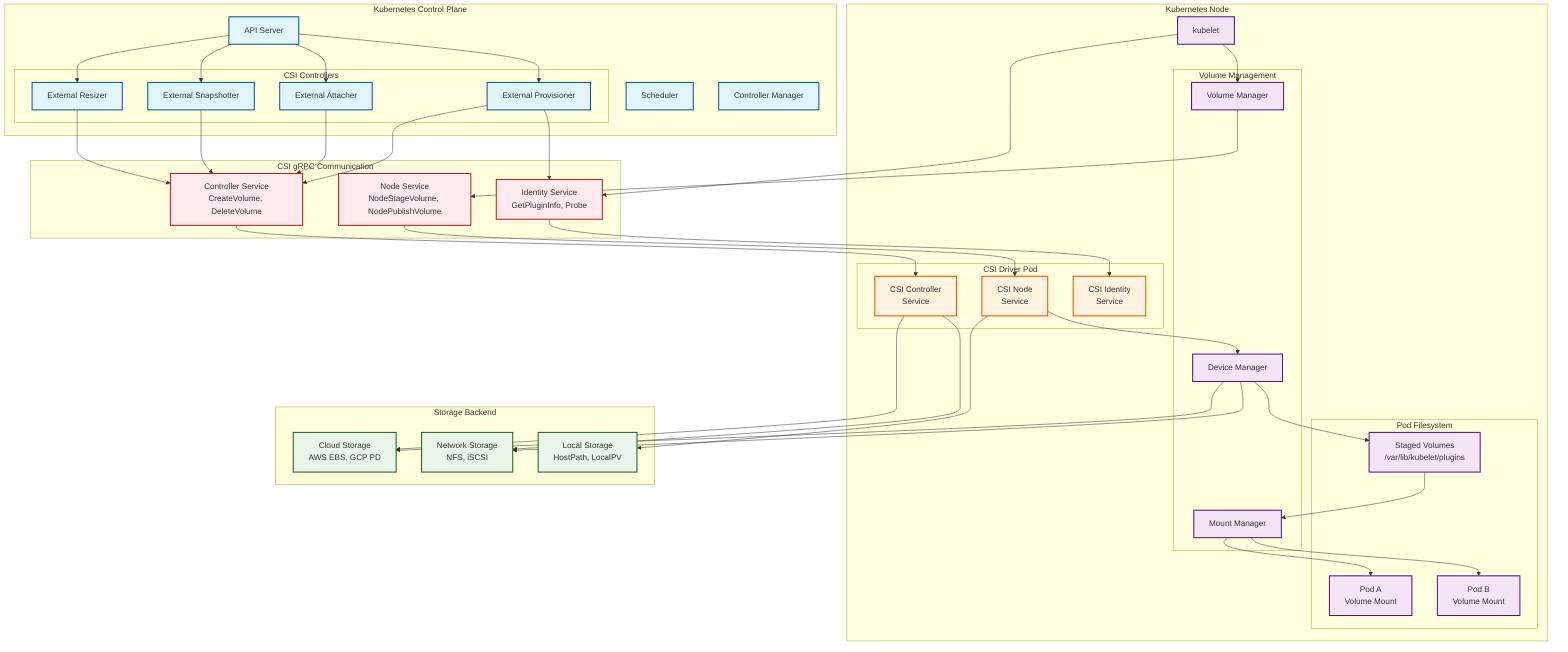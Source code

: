 graph TB
    subgraph "Kubernetes Control Plane"
        api_server[API Server]
        scheduler[Scheduler]
        controller_manager[Controller Manager]
        
        subgraph "CSI Controllers"
            external_provisioner[External Provisioner]
            external_attacher[External Attacher]
            external_snapshotter[External Snapshotter]
            external_resizer[External Resizer]
        end
    end
    
    subgraph "Kubernetes Node"
        kubelet[kubelet]
        
        subgraph "CSI Driver Pod"
            csi_controller[CSI Controller<br/>Service]
            csi_node[CSI Node<br/>Service]
            csi_identity[CSI Identity<br/>Service]
        end
        
        subgraph "Volume Management"
            volume_manager[Volume Manager]
            device_manager[Device Manager]
            mount_manager[Mount Manager]
        end
        
        subgraph "Pod Filesystem"
            pod_a[Pod A<br/>Volume Mount]
            pod_b[Pod B<br/>Volume Mount]
            staged_volumes[Staged Volumes<br/>/var/lib/kubelet/plugins]
        end
    end
    
    subgraph "Storage Backend"
        cloud_storage[Cloud Storage<br/>AWS EBS, GCP PD]
        network_storage[Network Storage<br/>NFS, iSCSI]
        local_storage[Local Storage<br/>HostPath, LocalPV]
    end
    
    subgraph "CSI gRPC Communication"
        grpc_identity[Identity Service<br/>GetPluginInfo, Probe]
        grpc_controller[Controller Service<br/>CreateVolume, DeleteVolume]
        grpc_node[Node Service<br/>NodeStageVolume, NodePublishVolume]
    end
    
    %% Control Plane Flow
    api_server --> external_provisioner
    api_server --> external_attacher
    api_server --> external_snapshotter
    api_server --> external_resizer
    
    %% CSI Controller Communication
    external_provisioner --> grpc_controller
    external_attacher --> grpc_controller
    external_snapshotter --> grpc_controller
    external_resizer --> grpc_controller
    
    %% Node Communication
    kubelet --> volume_manager
    volume_manager --> grpc_node
    grpc_node --> csi_node
    
    %% Identity Service
    external_provisioner --> grpc_identity
    kubelet --> grpc_identity
    grpc_identity --> csi_identity
    
    %% Volume Lifecycle
    grpc_controller --> csi_controller
    csi_controller --> cloud_storage
    csi_controller --> network_storage
    
    %% Node Volume Operations
    csi_node --> device_manager
    device_manager --> staged_volumes
    staged_volumes --> mount_manager
    mount_manager --> pod_a
    mount_manager --> pod_b
    
    %% Storage Backend Connections
    csi_node --> local_storage
    device_manager --> cloud_storage
    device_manager --> network_storage
    
    %% Styling
    classDef controlPlaneStyle fill:#e1f5fe,stroke:#01579b,stroke-width:2px
    classDef csiStyle fill:#fff3e0,stroke:#e65100,stroke-width:2px
    classDef nodeStyle fill:#f3e5f5,stroke:#4a148c,stroke-width:2px
    classDef storageStyle fill:#e8f5e8,stroke:#1b5e20,stroke-width:2px
    classDef grpcStyle fill:#ffebee,stroke:#b71c1c,stroke-width:2px
    
    class api_server,scheduler,controller_manager,external_provisioner,external_attacher,external_snapshotter,external_resizer controlPlaneStyle
    class csi_controller,csi_node,csi_identity csiStyle
    class kubelet,volume_manager,device_manager,mount_manager,pod_a,pod_b,staged_volumes nodeStyle
    class cloud_storage,network_storage,local_storage storageStyle
    class grpc_identity,grpc_controller,grpc_node grpcStyle
